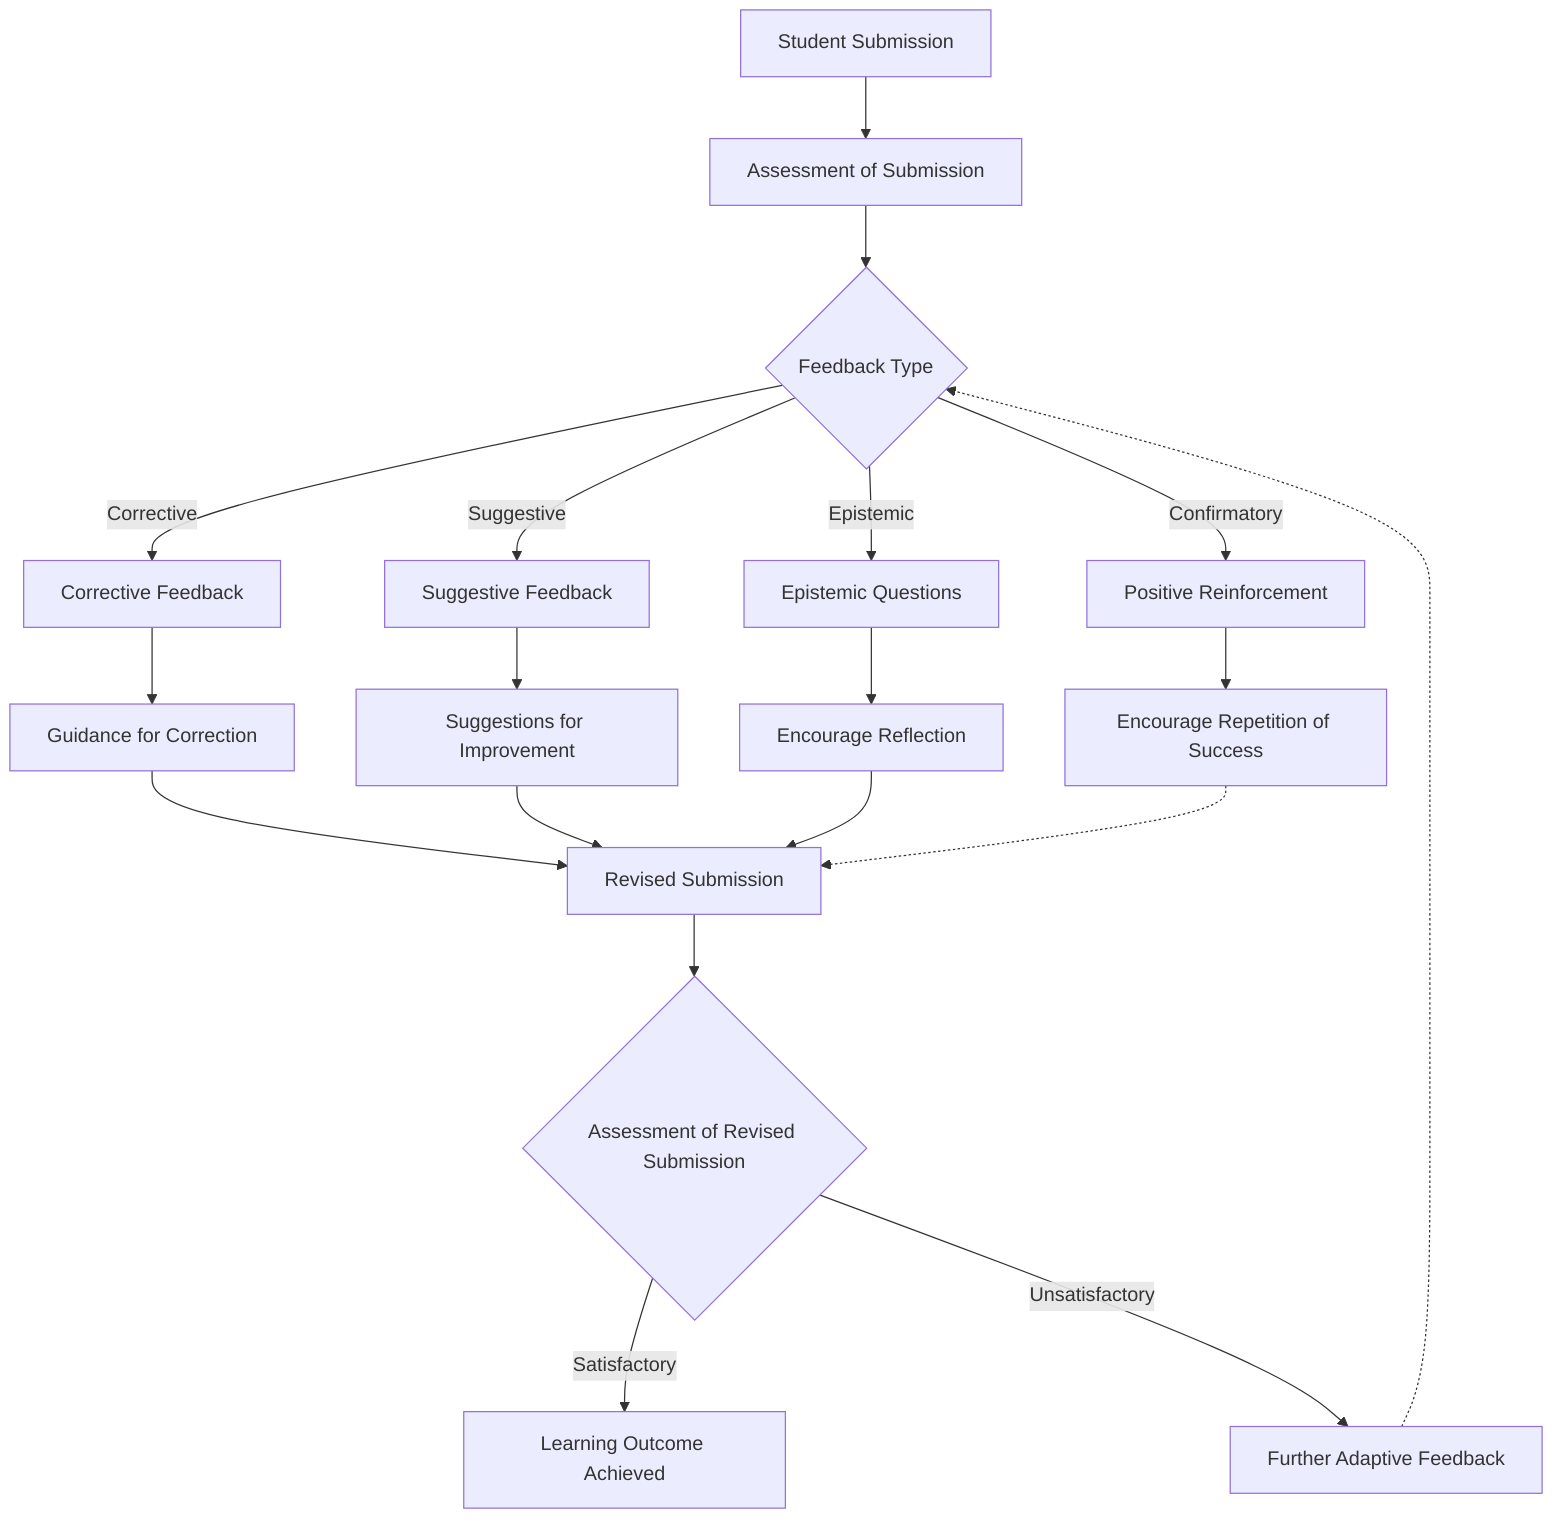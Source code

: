 graph TD
    A[Student Submission] --> B[Assessment of Submission]
    B --> C{Feedback Type}
    C -->|Corrective| D[Corrective Feedback]
    C -->|Suggestive| E[Suggestive Feedback]
    C -->|Epistemic| F[Epistemic Questions]
    C -->|Confirmatory| G[Positive Reinforcement]
    D --> H[Guidance for Correction]
    E --> I[Suggestions for Improvement]
    F --> J[Encourage Reflection]
    G --> K[Encourage Repetition of Success]
    H --> L[Revised Submission]
    I --> L
    J --> L
    K -.-> L
    L --> M{Assessment of Revised Submission}
    M -->|Satisfactory| N[Learning Outcome Achieved]
    M -->|Unsatisfactory| O[Further Adaptive Feedback]
    O -.-> C